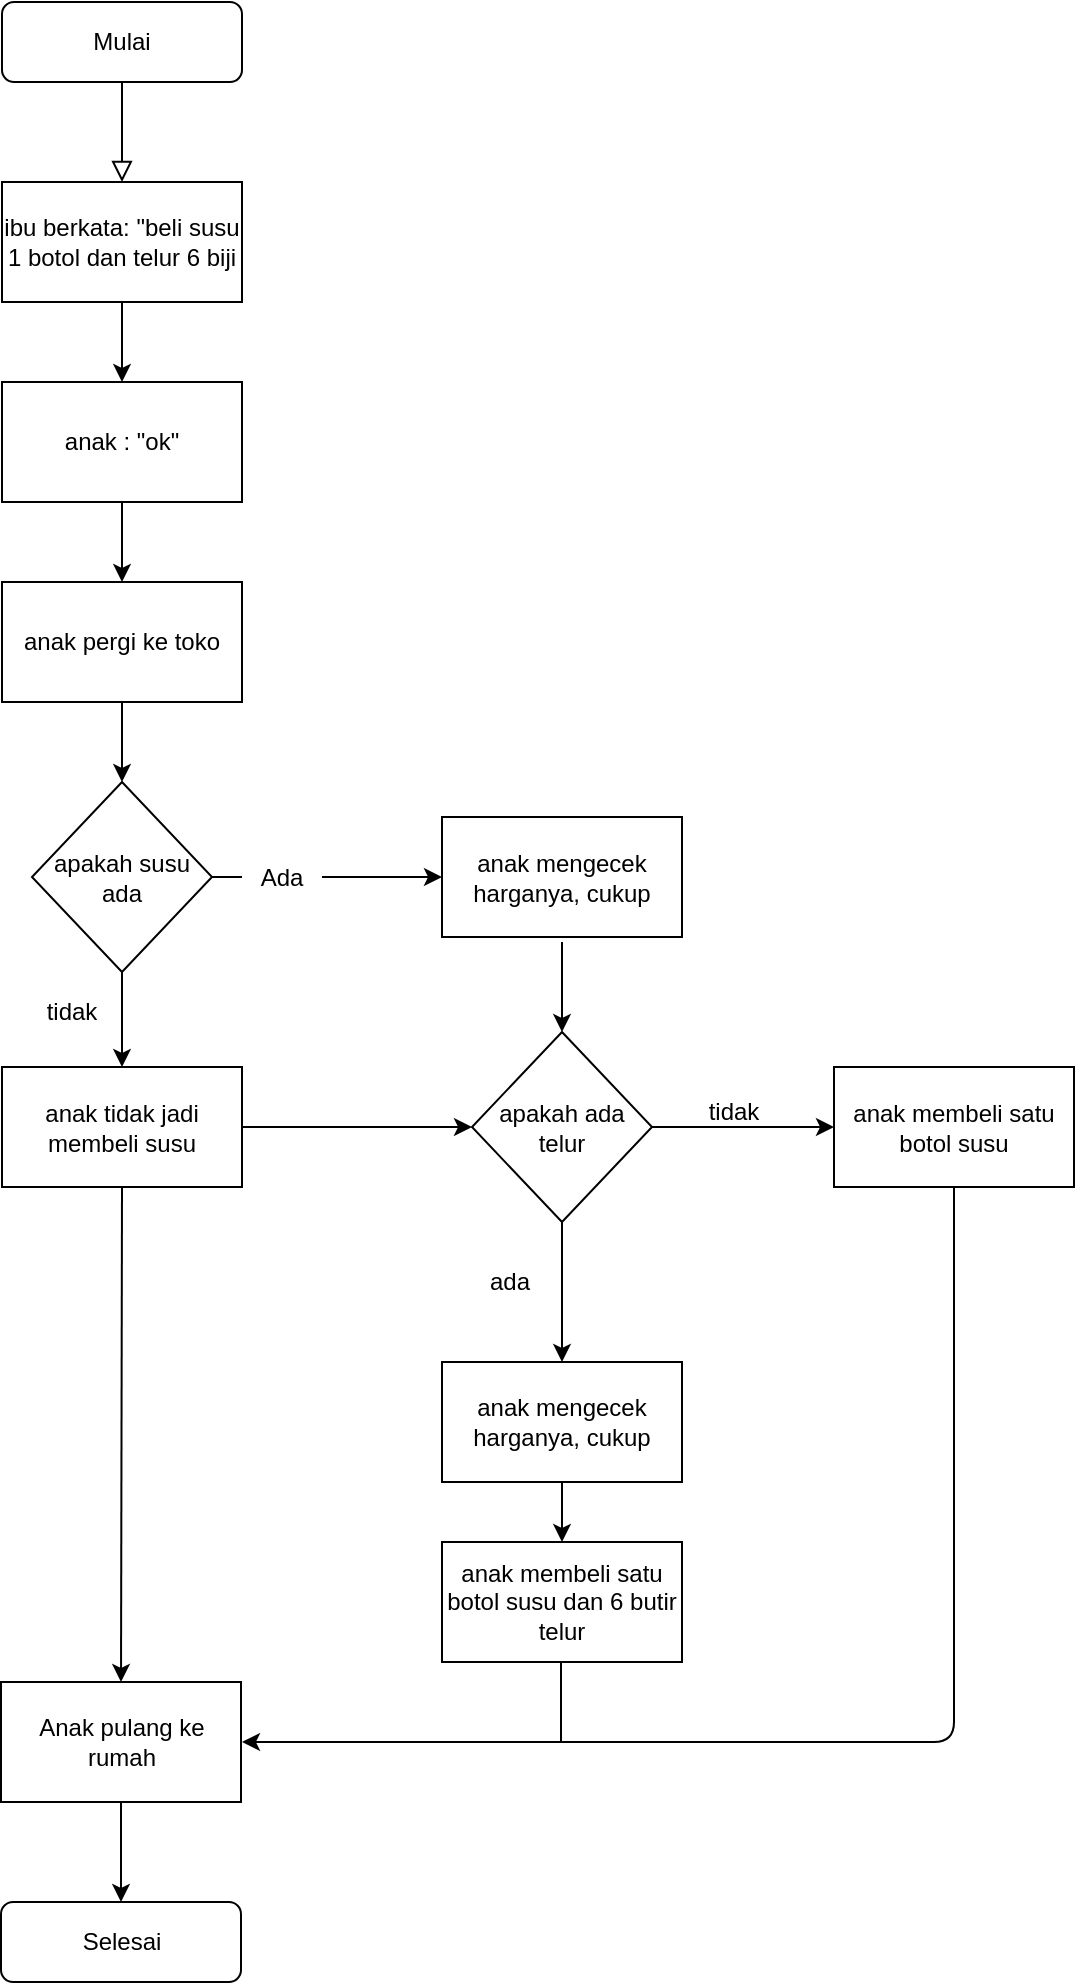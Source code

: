 <mxfile version="15.2.9" type="github"><diagram id="C5RBs43oDa-KdzZeNtuy" name="Page-1"><mxGraphModel dx="1662" dy="794" grid="1" gridSize="10" guides="1" tooltips="1" connect="1" arrows="1" fold="1" page="1" pageScale="1" pageWidth="827" pageHeight="1169" math="0" shadow="0"><root><mxCell id="WIyWlLk6GJQsqaUBKTNV-0"/><mxCell id="WIyWlLk6GJQsqaUBKTNV-1" parent="WIyWlLk6GJQsqaUBKTNV-0"/><mxCell id="WIyWlLk6GJQsqaUBKTNV-2" value="" style="rounded=0;html=1;jettySize=auto;orthogonalLoop=1;fontSize=11;endArrow=block;endFill=0;endSize=8;strokeWidth=1;shadow=0;labelBackgroundColor=none;edgeStyle=orthogonalEdgeStyle;" parent="WIyWlLk6GJQsqaUBKTNV-1" source="WIyWlLk6GJQsqaUBKTNV-3" edge="1"><mxGeometry relative="1" as="geometry"><mxPoint x="220" y="170" as="targetPoint"/></mxGeometry></mxCell><mxCell id="WIyWlLk6GJQsqaUBKTNV-3" value="Mulai" style="rounded=1;whiteSpace=wrap;html=1;fontSize=12;glass=0;strokeWidth=1;shadow=0;" parent="WIyWlLk6GJQsqaUBKTNV-1" vertex="1"><mxGeometry x="160" y="80" width="120" height="40" as="geometry"/></mxCell><mxCell id="WIyWlLk6GJQsqaUBKTNV-11" value="Selesai" style="rounded=1;whiteSpace=wrap;html=1;fontSize=12;glass=0;strokeWidth=1;shadow=0;" parent="WIyWlLk6GJQsqaUBKTNV-1" vertex="1"><mxGeometry x="159.5" y="1030" width="120" height="40" as="geometry"/></mxCell><mxCell id="0t4c-9NpjiuWSnq0r292-0" value="ibu berkata: &quot;beli susu 1 botol dan telur 6 biji" style="rounded=0;whiteSpace=wrap;html=1;" vertex="1" parent="WIyWlLk6GJQsqaUBKTNV-1"><mxGeometry x="160" y="170" width="120" height="60" as="geometry"/></mxCell><mxCell id="0t4c-9NpjiuWSnq0r292-1" value="anak : &quot;ok&quot;" style="rounded=0;whiteSpace=wrap;html=1;" vertex="1" parent="WIyWlLk6GJQsqaUBKTNV-1"><mxGeometry x="160" y="270" width="120" height="60" as="geometry"/></mxCell><mxCell id="0t4c-9NpjiuWSnq0r292-5" value="" style="endArrow=classic;html=1;entryX=0.5;entryY=0;entryDx=0;entryDy=0;exitX=0.5;exitY=1;exitDx=0;exitDy=0;" edge="1" parent="WIyWlLk6GJQsqaUBKTNV-1" source="0t4c-9NpjiuWSnq0r292-0" target="0t4c-9NpjiuWSnq0r292-1"><mxGeometry width="50" height="50" relative="1" as="geometry"><mxPoint x="160" y="410" as="sourcePoint"/><mxPoint x="220" y="280" as="targetPoint"/></mxGeometry></mxCell><mxCell id="0t4c-9NpjiuWSnq0r292-6" value="anak pergi ke toko" style="rounded=0;whiteSpace=wrap;html=1;" vertex="1" parent="WIyWlLk6GJQsqaUBKTNV-1"><mxGeometry x="160" y="370" width="120" height="60" as="geometry"/></mxCell><mxCell id="0t4c-9NpjiuWSnq0r292-7" value="" style="endArrow=classic;html=1;entryX=0.5;entryY=0;entryDx=0;entryDy=0;exitX=0.5;exitY=1;exitDx=0;exitDy=0;" edge="1" parent="WIyWlLk6GJQsqaUBKTNV-1" source="0t4c-9NpjiuWSnq0r292-1" target="0t4c-9NpjiuWSnq0r292-6"><mxGeometry width="50" height="50" relative="1" as="geometry"><mxPoint x="230" y="240" as="sourcePoint"/><mxPoint x="230" y="280" as="targetPoint"/></mxGeometry></mxCell><mxCell id="0t4c-9NpjiuWSnq0r292-8" value="apakah susu ada" style="rhombus;whiteSpace=wrap;html=1;" vertex="1" parent="WIyWlLk6GJQsqaUBKTNV-1"><mxGeometry x="175" y="470" width="90" height="95" as="geometry"/></mxCell><mxCell id="0t4c-9NpjiuWSnq0r292-9" value="" style="endArrow=classic;html=1;entryX=0.5;entryY=0;entryDx=0;entryDy=0;" edge="1" parent="WIyWlLk6GJQsqaUBKTNV-1" target="0t4c-9NpjiuWSnq0r292-8"><mxGeometry width="50" height="50" relative="1" as="geometry"><mxPoint x="220" y="430" as="sourcePoint"/><mxPoint x="230" y="380" as="targetPoint"/></mxGeometry></mxCell><mxCell id="0t4c-9NpjiuWSnq0r292-12" value="anak mengecek harganya, cukup" style="rounded=0;whiteSpace=wrap;html=1;" vertex="1" parent="WIyWlLk6GJQsqaUBKTNV-1"><mxGeometry x="380" y="487.5" width="120" height="60" as="geometry"/></mxCell><mxCell id="0t4c-9NpjiuWSnq0r292-13" value="" style="endArrow=classic;html=1;entryX=0;entryY=0.5;entryDx=0;entryDy=0;exitX=1;exitY=0.5;exitDx=0;exitDy=0;startArrow=none;" edge="1" parent="WIyWlLk6GJQsqaUBKTNV-1" source="0t4c-9NpjiuWSnq0r292-14" target="0t4c-9NpjiuWSnq0r292-12"><mxGeometry width="50" height="50" relative="1" as="geometry"><mxPoint x="230" y="340" as="sourcePoint"/><mxPoint x="230" y="380" as="targetPoint"/></mxGeometry></mxCell><mxCell id="0t4c-9NpjiuWSnq0r292-14" value="Ada" style="text;html=1;strokeColor=none;fillColor=none;align=center;verticalAlign=middle;whiteSpace=wrap;rounded=0;" vertex="1" parent="WIyWlLk6GJQsqaUBKTNV-1"><mxGeometry x="280" y="507.5" width="40" height="20" as="geometry"/></mxCell><mxCell id="0t4c-9NpjiuWSnq0r292-15" value="" style="endArrow=none;html=1;entryX=0;entryY=0.5;entryDx=0;entryDy=0;exitX=1;exitY=0.5;exitDx=0;exitDy=0;" edge="1" parent="WIyWlLk6GJQsqaUBKTNV-1" source="0t4c-9NpjiuWSnq0r292-8" target="0t4c-9NpjiuWSnq0r292-14"><mxGeometry width="50" height="50" relative="1" as="geometry"><mxPoint x="265" y="517.5" as="sourcePoint"/><mxPoint x="354" y="517.5" as="targetPoint"/></mxGeometry></mxCell><mxCell id="0t4c-9NpjiuWSnq0r292-17" value="anak tidak jadi membeli susu" style="rounded=0;whiteSpace=wrap;html=1;" vertex="1" parent="WIyWlLk6GJQsqaUBKTNV-1"><mxGeometry x="160" y="612.5" width="120" height="60" as="geometry"/></mxCell><mxCell id="0t4c-9NpjiuWSnq0r292-18" value="" style="endArrow=classic;html=1;entryX=0.5;entryY=0;entryDx=0;entryDy=0;exitX=0.5;exitY=1;exitDx=0;exitDy=0;" edge="1" parent="WIyWlLk6GJQsqaUBKTNV-1" source="0t4c-9NpjiuWSnq0r292-8" target="0t4c-9NpjiuWSnq0r292-17"><mxGeometry width="50" height="50" relative="1" as="geometry"><mxPoint x="230" y="440" as="sourcePoint"/><mxPoint x="230" y="480" as="targetPoint"/></mxGeometry></mxCell><mxCell id="0t4c-9NpjiuWSnq0r292-19" value="apakah ada telur" style="rhombus;whiteSpace=wrap;html=1;" vertex="1" parent="WIyWlLk6GJQsqaUBKTNV-1"><mxGeometry x="395" y="595" width="90" height="95" as="geometry"/></mxCell><mxCell id="0t4c-9NpjiuWSnq0r292-20" value="tidak" style="text;html=1;strokeColor=none;fillColor=none;align=center;verticalAlign=middle;whiteSpace=wrap;rounded=0;" vertex="1" parent="WIyWlLk6GJQsqaUBKTNV-1"><mxGeometry x="175" y="575" width="40" height="20" as="geometry"/></mxCell><mxCell id="0t4c-9NpjiuWSnq0r292-22" value="" style="endArrow=classic;html=1;entryX=0.5;entryY=0;entryDx=0;entryDy=0;startArrow=none;" edge="1" parent="WIyWlLk6GJQsqaUBKTNV-1" target="0t4c-9NpjiuWSnq0r292-19"><mxGeometry width="50" height="50" relative="1" as="geometry"><mxPoint x="440" y="550" as="sourcePoint"/><mxPoint x="390" y="527.5" as="targetPoint"/></mxGeometry></mxCell><mxCell id="0t4c-9NpjiuWSnq0r292-23" value="anak membeli satu botol susu" style="rounded=0;whiteSpace=wrap;html=1;" vertex="1" parent="WIyWlLk6GJQsqaUBKTNV-1"><mxGeometry x="576" y="612.5" width="120" height="60" as="geometry"/></mxCell><mxCell id="0t4c-9NpjiuWSnq0r292-24" value="" style="endArrow=classic;html=1;entryX=0;entryY=0.5;entryDx=0;entryDy=0;exitX=1;exitY=0.5;exitDx=0;exitDy=0;" edge="1" parent="WIyWlLk6GJQsqaUBKTNV-1" source="0t4c-9NpjiuWSnq0r292-17" target="0t4c-9NpjiuWSnq0r292-19"><mxGeometry width="50" height="50" relative="1" as="geometry"><mxPoint x="230" y="570" as="sourcePoint"/><mxPoint x="230" y="615" as="targetPoint"/></mxGeometry></mxCell><mxCell id="0t4c-9NpjiuWSnq0r292-25" value="" style="endArrow=classic;html=1;exitX=1;exitY=0.5;exitDx=0;exitDy=0;entryX=0;entryY=0.5;entryDx=0;entryDy=0;" edge="1" parent="WIyWlLk6GJQsqaUBKTNV-1" source="0t4c-9NpjiuWSnq0r292-19" target="0t4c-9NpjiuWSnq0r292-23"><mxGeometry width="50" height="50" relative="1" as="geometry"><mxPoint x="526" y="642" as="sourcePoint"/><mxPoint x="566" y="642" as="targetPoint"/></mxGeometry></mxCell><mxCell id="0t4c-9NpjiuWSnq0r292-26" value="tidak" style="text;html=1;strokeColor=none;fillColor=none;align=center;verticalAlign=middle;whiteSpace=wrap;rounded=0;" vertex="1" parent="WIyWlLk6GJQsqaUBKTNV-1"><mxGeometry x="506" y="625" width="40" height="20" as="geometry"/></mxCell><mxCell id="0t4c-9NpjiuWSnq0r292-27" value="" style="endArrow=classic;html=1;entryX=0.5;entryY=0;entryDx=0;entryDy=0;startArrow=none;exitX=0.5;exitY=1;exitDx=0;exitDy=0;" edge="1" parent="WIyWlLk6GJQsqaUBKTNV-1" source="0t4c-9NpjiuWSnq0r292-19" target="0t4c-9NpjiuWSnq0r292-28"><mxGeometry width="50" height="50" relative="1" as="geometry"><mxPoint x="450" y="560" as="sourcePoint"/><mxPoint x="450" y="610" as="targetPoint"/></mxGeometry></mxCell><mxCell id="0t4c-9NpjiuWSnq0r292-28" value="anak mengecek harganya, cukup" style="rounded=0;whiteSpace=wrap;html=1;" vertex="1" parent="WIyWlLk6GJQsqaUBKTNV-1"><mxGeometry x="380" y="760" width="120" height="60" as="geometry"/></mxCell><mxCell id="0t4c-9NpjiuWSnq0r292-29" value="ada" style="text;html=1;strokeColor=none;fillColor=none;align=center;verticalAlign=middle;whiteSpace=wrap;rounded=0;" vertex="1" parent="WIyWlLk6GJQsqaUBKTNV-1"><mxGeometry x="394" y="710" width="40" height="20" as="geometry"/></mxCell><mxCell id="0t4c-9NpjiuWSnq0r292-32" value="Anak pulang ke rumah" style="rounded=0;whiteSpace=wrap;html=1;" vertex="1" parent="WIyWlLk6GJQsqaUBKTNV-1"><mxGeometry x="159.5" y="920" width="120" height="60" as="geometry"/></mxCell><mxCell id="0t4c-9NpjiuWSnq0r292-33" value="" style="endArrow=classic;html=1;entryX=0.5;entryY=0;entryDx=0;entryDy=0;exitX=0.5;exitY=1;exitDx=0;exitDy=0;" edge="1" parent="WIyWlLk6GJQsqaUBKTNV-1" source="0t4c-9NpjiuWSnq0r292-17" target="0t4c-9NpjiuWSnq0r292-32"><mxGeometry width="50" height="50" relative="1" as="geometry"><mxPoint x="230" y="575" as="sourcePoint"/><mxPoint x="230" y="622.5" as="targetPoint"/></mxGeometry></mxCell><mxCell id="0t4c-9NpjiuWSnq0r292-34" value="" style="edgeStyle=segmentEdgeStyle;endArrow=classic;html=1;exitX=0.5;exitY=1;exitDx=0;exitDy=0;" edge="1" parent="WIyWlLk6GJQsqaUBKTNV-1" source="0t4c-9NpjiuWSnq0r292-23"><mxGeometry width="50" height="50" relative="1" as="geometry"><mxPoint x="380" y="770" as="sourcePoint"/><mxPoint x="280" y="950" as="targetPoint"/><Array as="points"><mxPoint x="636" y="950"/></Array></mxGeometry></mxCell><mxCell id="0t4c-9NpjiuWSnq0r292-36" value="" style="endArrow=none;html=1;entryX=0.5;entryY=1;entryDx=0;entryDy=0;" edge="1" parent="WIyWlLk6GJQsqaUBKTNV-1"><mxGeometry width="50" height="50" relative="1" as="geometry"><mxPoint x="439.5" y="950" as="sourcePoint"/><mxPoint x="439.5" y="880" as="targetPoint"/></mxGeometry></mxCell><mxCell id="0t4c-9NpjiuWSnq0r292-37" value="" style="endArrow=classic;html=1;exitX=0.5;exitY=1;exitDx=0;exitDy=0;" edge="1" parent="WIyWlLk6GJQsqaUBKTNV-1" source="0t4c-9NpjiuWSnq0r292-32" target="WIyWlLk6GJQsqaUBKTNV-11"><mxGeometry width="50" height="50" relative="1" as="geometry"><mxPoint x="229.5" y="742.5" as="sourcePoint"/><mxPoint x="229.5" y="930" as="targetPoint"/></mxGeometry></mxCell><mxCell id="0t4c-9NpjiuWSnq0r292-38" value="anak membeli satu botol susu dan 6 butir telur" style="rounded=0;whiteSpace=wrap;html=1;" vertex="1" parent="WIyWlLk6GJQsqaUBKTNV-1"><mxGeometry x="380" y="850" width="120" height="60" as="geometry"/></mxCell><mxCell id="0t4c-9NpjiuWSnq0r292-39" value="" style="endArrow=classic;html=1;entryX=0.5;entryY=0;entryDx=0;entryDy=0;startArrow=none;exitX=0.5;exitY=1;exitDx=0;exitDy=0;" edge="1" parent="WIyWlLk6GJQsqaUBKTNV-1" source="0t4c-9NpjiuWSnq0r292-28" target="0t4c-9NpjiuWSnq0r292-38"><mxGeometry width="50" height="50" relative="1" as="geometry"><mxPoint x="450" y="700" as="sourcePoint"/><mxPoint x="450" y="770" as="targetPoint"/></mxGeometry></mxCell></root></mxGraphModel></diagram></mxfile>